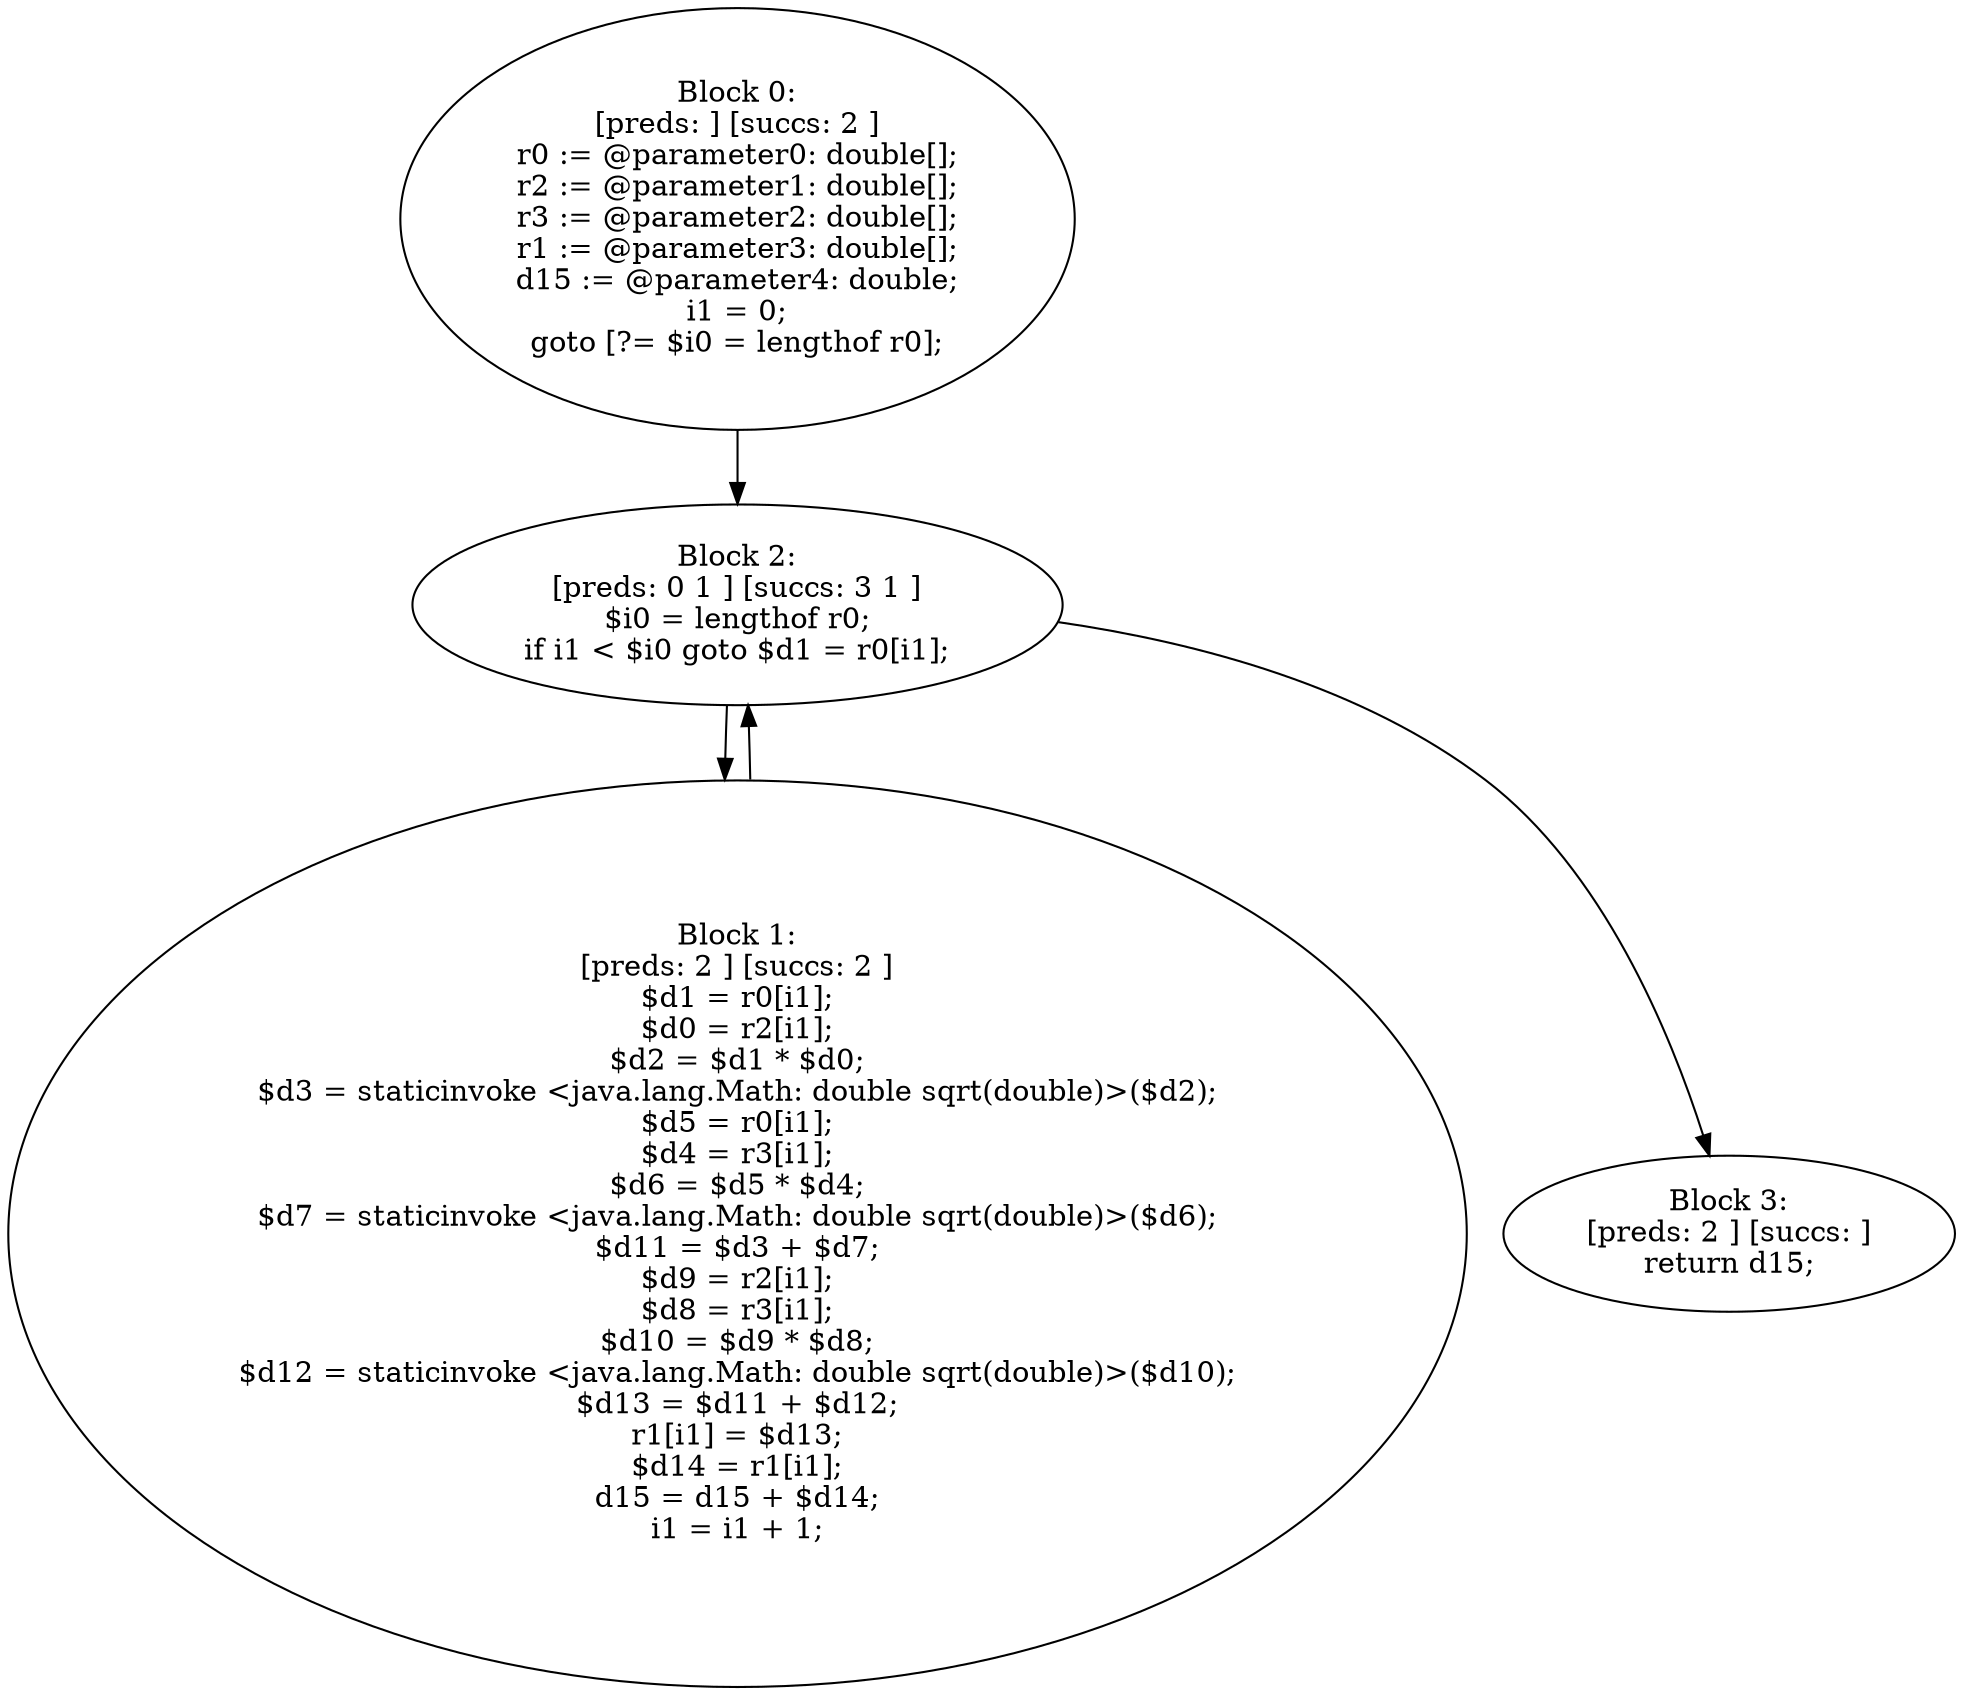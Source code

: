 digraph "unitGraph" {
    "Block 0:
[preds: ] [succs: 2 ]
r0 := @parameter0: double[];
r2 := @parameter1: double[];
r3 := @parameter2: double[];
r1 := @parameter3: double[];
d15 := @parameter4: double;
i1 = 0;
goto [?= $i0 = lengthof r0];
"
    "Block 1:
[preds: 2 ] [succs: 2 ]
$d1 = r0[i1];
$d0 = r2[i1];
$d2 = $d1 * $d0;
$d3 = staticinvoke <java.lang.Math: double sqrt(double)>($d2);
$d5 = r0[i1];
$d4 = r3[i1];
$d6 = $d5 * $d4;
$d7 = staticinvoke <java.lang.Math: double sqrt(double)>($d6);
$d11 = $d3 + $d7;
$d9 = r2[i1];
$d8 = r3[i1];
$d10 = $d9 * $d8;
$d12 = staticinvoke <java.lang.Math: double sqrt(double)>($d10);
$d13 = $d11 + $d12;
r1[i1] = $d13;
$d14 = r1[i1];
d15 = d15 + $d14;
i1 = i1 + 1;
"
    "Block 2:
[preds: 0 1 ] [succs: 3 1 ]
$i0 = lengthof r0;
if i1 < $i0 goto $d1 = r0[i1];
"
    "Block 3:
[preds: 2 ] [succs: ]
return d15;
"
    "Block 0:
[preds: ] [succs: 2 ]
r0 := @parameter0: double[];
r2 := @parameter1: double[];
r3 := @parameter2: double[];
r1 := @parameter3: double[];
d15 := @parameter4: double;
i1 = 0;
goto [?= $i0 = lengthof r0];
"->"Block 2:
[preds: 0 1 ] [succs: 3 1 ]
$i0 = lengthof r0;
if i1 < $i0 goto $d1 = r0[i1];
";
    "Block 1:
[preds: 2 ] [succs: 2 ]
$d1 = r0[i1];
$d0 = r2[i1];
$d2 = $d1 * $d0;
$d3 = staticinvoke <java.lang.Math: double sqrt(double)>($d2);
$d5 = r0[i1];
$d4 = r3[i1];
$d6 = $d5 * $d4;
$d7 = staticinvoke <java.lang.Math: double sqrt(double)>($d6);
$d11 = $d3 + $d7;
$d9 = r2[i1];
$d8 = r3[i1];
$d10 = $d9 * $d8;
$d12 = staticinvoke <java.lang.Math: double sqrt(double)>($d10);
$d13 = $d11 + $d12;
r1[i1] = $d13;
$d14 = r1[i1];
d15 = d15 + $d14;
i1 = i1 + 1;
"->"Block 2:
[preds: 0 1 ] [succs: 3 1 ]
$i0 = lengthof r0;
if i1 < $i0 goto $d1 = r0[i1];
";
    "Block 2:
[preds: 0 1 ] [succs: 3 1 ]
$i0 = lengthof r0;
if i1 < $i0 goto $d1 = r0[i1];
"->"Block 3:
[preds: 2 ] [succs: ]
return d15;
";
    "Block 2:
[preds: 0 1 ] [succs: 3 1 ]
$i0 = lengthof r0;
if i1 < $i0 goto $d1 = r0[i1];
"->"Block 1:
[preds: 2 ] [succs: 2 ]
$d1 = r0[i1];
$d0 = r2[i1];
$d2 = $d1 * $d0;
$d3 = staticinvoke <java.lang.Math: double sqrt(double)>($d2);
$d5 = r0[i1];
$d4 = r3[i1];
$d6 = $d5 * $d4;
$d7 = staticinvoke <java.lang.Math: double sqrt(double)>($d6);
$d11 = $d3 + $d7;
$d9 = r2[i1];
$d8 = r3[i1];
$d10 = $d9 * $d8;
$d12 = staticinvoke <java.lang.Math: double sqrt(double)>($d10);
$d13 = $d11 + $d12;
r1[i1] = $d13;
$d14 = r1[i1];
d15 = d15 + $d14;
i1 = i1 + 1;
";
}
